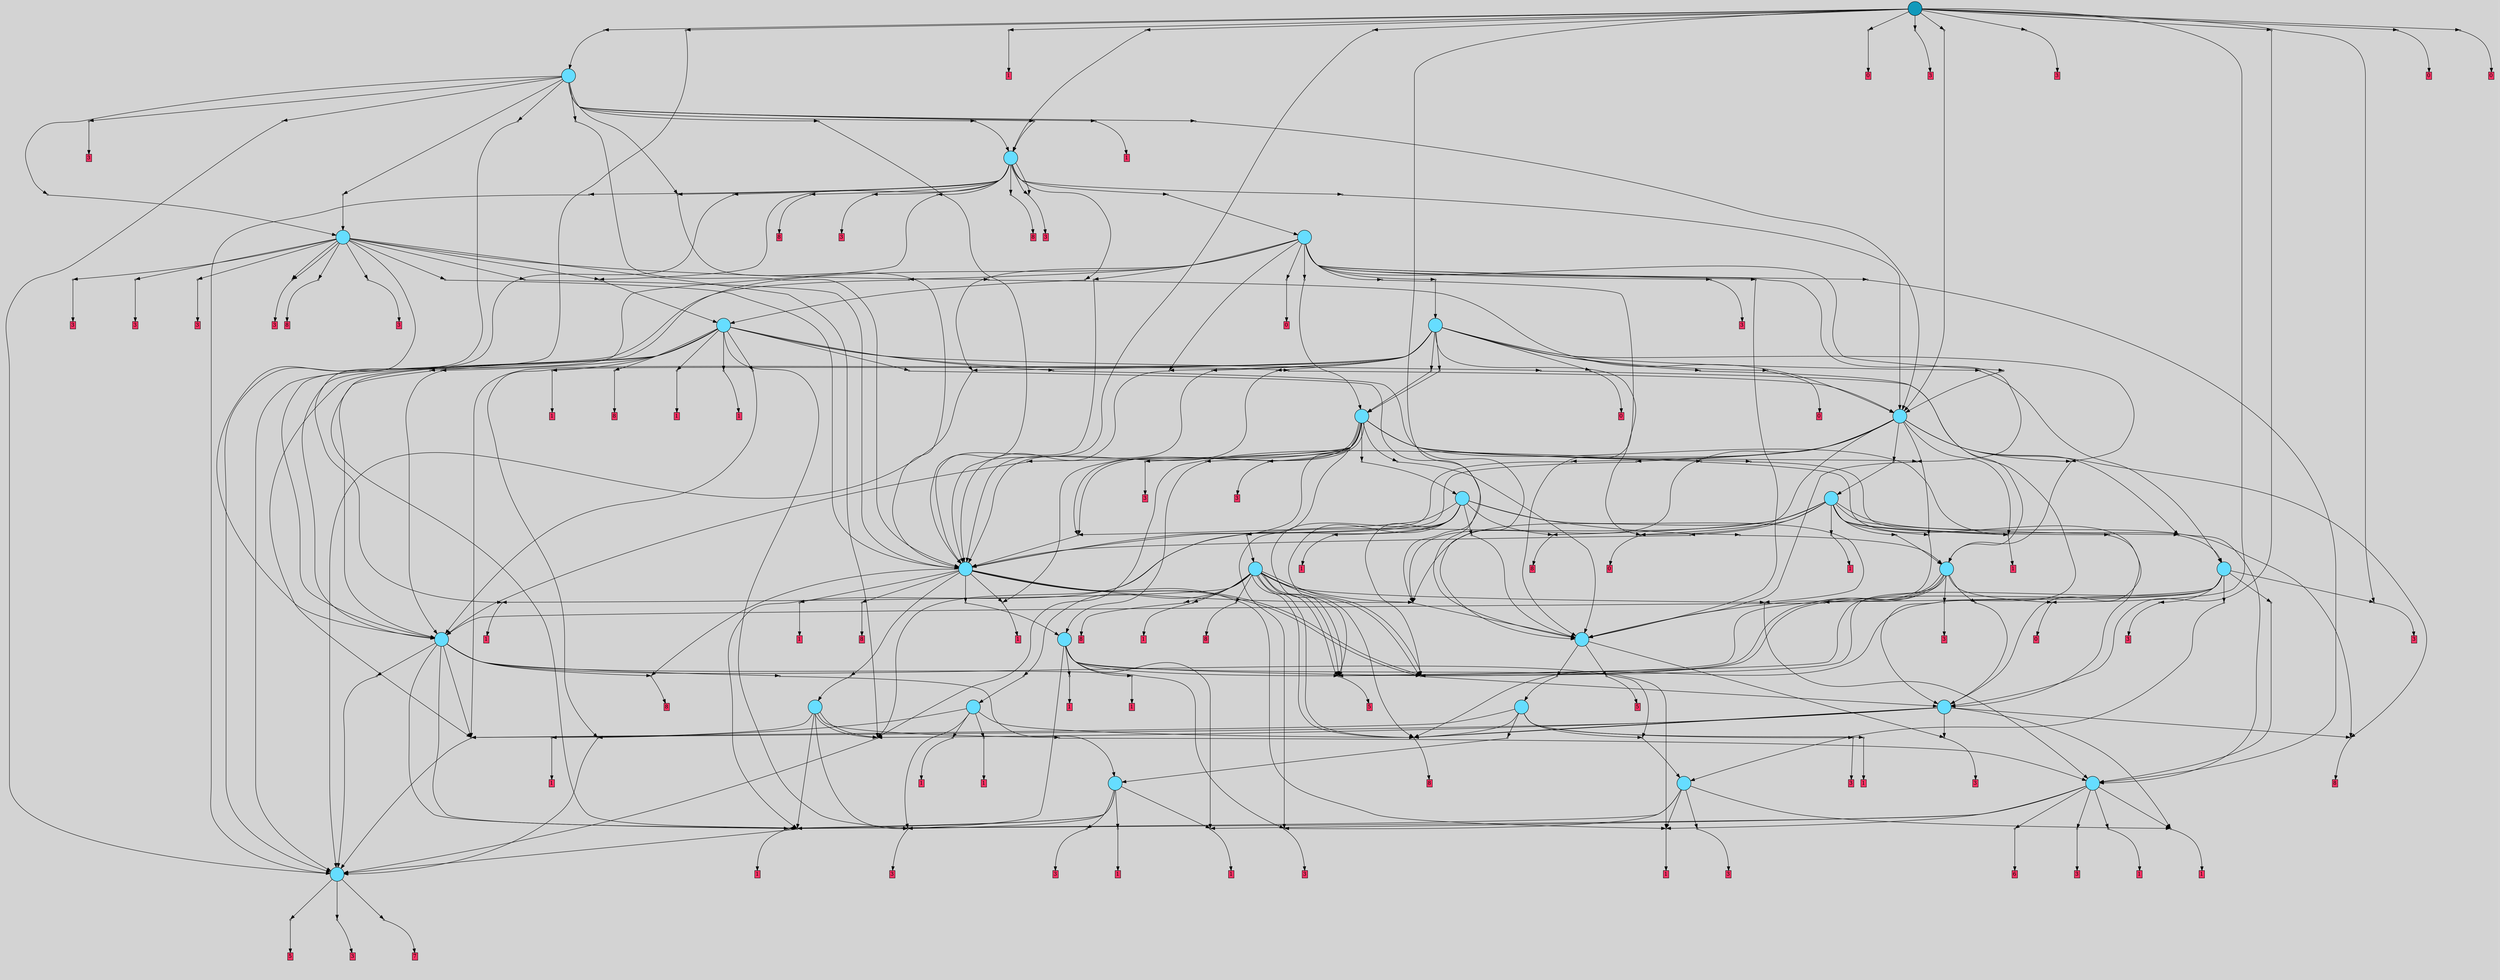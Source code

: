 // File exported with GEGELATI v1.3.1
// On the 2024-07-14 22:46:28
// With the MARL::MarlTPGGraphDotExporter
digraph{
	graph[pad = "0.212, 0.055" bgcolor = lightgray]
	node[shape=circle style = filled label = ""]
		T334 [fillcolor="#66ddff"]
		T739 [fillcolor="#66ddff"]
		T746 [fillcolor="#66ddff"]
		T754 [fillcolor="#66ddff"]
		T758 [fillcolor="#66ddff"]
		T236 [fillcolor="#66ddff"]
		T763 [fillcolor="#66ddff"]
		T779 [fillcolor="#66ddff"]
		T785 [fillcolor="#66ddff"]
		T812 [fillcolor="#66ddff"]
		T820 [fillcolor="#66ddff"]
		T824 [fillcolor="#66ddff"]
		T846 [fillcolor="#66ddff"]
		T853 [fillcolor="#66ddff"]
		T857 [fillcolor="#66ddff"]
		T899 [fillcolor="#66ddff"]
		T919 [fillcolor="#66ddff"]
		T954 [fillcolor="#66ddff"]
		T970 [fillcolor="#66ddff"]
		T1126 [fillcolor="#66ddff"]
		T1185 [fillcolor="#66ddff"]
		T1289 [fillcolor="#66ddff"]
		T1445 [fillcolor="#66ddff"]
		T1499 [fillcolor="#66ddff"]
		T1642 [fillcolor="#66ddff"]
		T1816 [fillcolor="#1199bb"]
		P30289 [fillcolor="#cccccc" shape=point] //
		I30289 [shape=box style=invis label="5|4&4|1#3|2&#92;n3|5&0|0#0|1&#92;n4|7&3|6#1|3&#92;n1|2&2|4#2|3&#92;n2|7&2|7#0|4&#92;n"]
		P30289 -> I30289[style=invis]
		A14126 [fillcolor="#ff3366" shape=box margin=0.03 width=0 height=0 label="5"]
		T334 -> P30289 -> A14126
		P30290 [fillcolor="#cccccc" shape=point] //
		I30290 [shape=box style=invis label="2|4&4|7#0|7&#92;n2|4&0|5#1|2&#92;n5|4&4|4#3|7&#92;n4|4&0|4#3|0&#92;n"]
		P30290 -> I30290[style=invis]
		A14127 [fillcolor="#ff3366" shape=box margin=0.03 width=0 height=0 label="3"]
		T334 -> P30290 -> A14127
		P30291 [fillcolor="#cccccc" shape=point] //
		I30291 [shape=box style=invis label="5|7&0|2#0|2&#92;n6|0&3|7#3|0&#92;n1|4&0|3#0|1&#92;n5|5&1|7#4|2&#92;n6|4&0|3#2|7&#92;n0|1&1|3#3|1&#92;n5|3&1|3#0|6&#92;n"]
		P30291 -> I30291[style=invis]
		A14128 [fillcolor="#ff3366" shape=box margin=0.03 width=0 height=0 label="7"]
		T334 -> P30291 -> A14128
		P30292 [fillcolor="#cccccc" shape=point] //
		I30292 [shape=box style=invis label="1|0&3|2#4|5&#92;n7|1&4|3#1|6&#92;n1|0&1|1#2|1&#92;n1|7&1|5#1|6&#92;n"]
		P30292 -> I30292[style=invis]
		T739 -> P30292 -> T334
		P30293 [fillcolor="#cccccc" shape=point] //
		I30293 [shape=box style=invis label="2|3&1|3#1|6&#92;n5|6&3|4#2|4&#92;n0|5&3|4#3|4&#92;n3|5&2|5#4|3&#92;n7|4&4|0#2|1&#92;n"]
		P30293 -> I30293[style=invis]
		A14129 [fillcolor="#ff3366" shape=box margin=0.03 width=0 height=0 label="3"]
		T739 -> P30293 -> A14129
		P30294 [fillcolor="#cccccc" shape=point] //
		I30294 [shape=box style=invis label="1|5&2|5#4|4&#92;n4|4&1|2#4|6&#92;n0|3&2|2#0|0&#92;n"]
		P30294 -> I30294[style=invis]
		A14130 [fillcolor="#ff3366" shape=box margin=0.03 width=0 height=0 label="1"]
		T739 -> P30294 -> A14130
		P30295 [fillcolor="#cccccc" shape=point] //
		I30295 [shape=box style=invis label="0|5&3|4#3|4&#92;n2|3&1|3#1|6&#92;n3|0&2|5#4|3&#92;n5|6&3|7#1|7&#92;n7|3&0|4#0|2&#92;n5|6&1|4#2|4&#92;n7|4&4|0#2|1&#92;n"]
		P30295 -> I30295[style=invis]
		A14131 [fillcolor="#ff3366" shape=box margin=0.03 width=0 height=0 label="3"]
		T739 -> P30295 -> A14131
		P30296 [fillcolor="#cccccc" shape=point] //
		I30296 [shape=box style=invis label="1|5&2|5#4|4&#92;n0|3&3|2#0|0&#92;n4|4&1|2#4|6&#92;n"]
		P30296 -> I30296[style=invis]
		A14132 [fillcolor="#ff3366" shape=box margin=0.03 width=0 height=0 label="1"]
		T739 -> P30296 -> A14132
		T746 -> P30292
		P30297 [fillcolor="#cccccc" shape=point] //
		I30297 [shape=box style=invis label="8|6&3|2#0|0&#92;n7|0&0|0#2|6&#92;n3|4&4|4#1|7&#92;n4|4&0|1#0|0&#92;n"]
		P30297 -> I30297[style=invis]
		A14133 [fillcolor="#ff3366" shape=box margin=0.03 width=0 height=0 label="1"]
		T746 -> P30297 -> A14133
		P30298 [fillcolor="#cccccc" shape=point] //
		I30298 [shape=box style=invis label="4|0&4|0#4|2&#92;n"]
		P30298 -> I30298[style=invis]
		A14134 [fillcolor="#ff3366" shape=box margin=0.03 width=0 height=0 label="1"]
		T746 -> P30298 -> A14134
		P30299 [fillcolor="#cccccc" shape=point] //
		I30299 [shape=box style=invis label="8|7&2|7#4|1&#92;n6|2&2|6#1|6&#92;n5|1&3|5#1|7&#92;n3|0&3|7#2|5&#92;n0|0&0|7#1|1&#92;n2|5&4|6#1|3&#92;n6|6&0|1#2|3&#92;n1|3&2|1#4|3&#92;n6|0&0|6#2|5&#92;n4|4&0|1#4|4&#92;n"]
		P30299 -> I30299[style=invis]
		A14135 [fillcolor="#ff3366" shape=box margin=0.03 width=0 height=0 label="3"]
		T746 -> P30299 -> A14135
		P30300 [fillcolor="#cccccc" shape=point] //
		I30300 [shape=box style=invis label="6|2&2|6#1|6&#92;n5|1&3|5#1|7&#92;n3|0&3|7#2|5&#92;n0|0&0|7#1|1&#92;n4|1&3|2#4|6&#92;n6|6&0|1#2|3&#92;n1|3&2|1#4|3&#92;n6|0&0|6#2|5&#92;n2|5&4|6#1|3&#92;n4|4&0|1#4|0&#92;n"]
		P30300 -> I30300[style=invis]
		A14136 [fillcolor="#ff3366" shape=box margin=0.03 width=0 height=0 label="3"]
		T746 -> P30300 -> A14136
		P30301 [fillcolor="#cccccc" shape=point] //
		I30301 [shape=box style=invis label="0|4&4|1#4|5&#92;n5|3&1|1#2|1&#92;n5|5&1|4#3|2&#92;n"]
		P30301 -> I30301[style=invis]
		A14137 [fillcolor="#ff3366" shape=box margin=0.03 width=0 height=0 label="1"]
		T746 -> P30301 -> A14137
		P30302 [fillcolor="#cccccc" shape=point] //
		I30302 [shape=box style=invis label="7|1&4|3#0|6&#92;n1|0&3|2#4|5&#92;n1|0&1|1#2|1&#92;n1|7&1|5#1|6&#92;n"]
		P30302 -> I30302[style=invis]
		A14138 [fillcolor="#ff3366" shape=box margin=0.03 width=0 height=0 label="8"]
		T754 -> P30302 -> A14138
		P30303 [fillcolor="#cccccc" shape=point] //
		I30303 [shape=box style=invis label="3|0&2|2#1|1&#92;n0|1&2|1#0|5&#92;n"]
		P30303 -> I30303[style=invis]
		A14139 [fillcolor="#ff3366" shape=box margin=0.03 width=0 height=0 label="1"]
		T754 -> P30303 -> A14139
		T754 -> P30299
		P30304 [fillcolor="#cccccc" shape=point] //
		I30304 [shape=box style=invis label="1|7&1|5#1|6&#92;n4|0&3|2#4|5&#92;n1|0&1|1#2|1&#92;n7|1&4|2#1|6&#92;n"]
		P30304 -> I30304[style=invis]
		T754 -> P30304 -> T334
		P30305 [fillcolor="#cccccc" shape=point] //
		I30305 [shape=box style=invis label="0|3&3|1#3|5&#92;n7|1&1|1#4|7&#92;n3|7&4|2#4|7&#92;n3|6&2|5#1|4&#92;n5|7&3|1#4|0&#92;n6|4&2|2#0|3&#92;n3|7&0|5#2|2&#92;n2|4&2|6#3|5&#92;n6|6&3|7#2|5&#92;n6|7&1|0#3|7&#92;n"]
		P30305 -> I30305[style=invis]
		A14140 [fillcolor="#ff3366" shape=box margin=0.03 width=0 height=0 label="1"]
		T754 -> P30305 -> A14140
		T758 -> P30294
		P30306 [fillcolor="#cccccc" shape=point] //
		I30306 [shape=box style=invis label="5|3&3|7#1|7&#92;n3|0&2|5#4|3&#92;n0|5&3|4#3|4&#92;n7|3&0|4#0|2&#92;n5|6&1|4#2|4&#92;n7|4&4|0#2|1&#92;n"]
		P30306 -> I30306[style=invis]
		A14141 [fillcolor="#ff3366" shape=box margin=0.03 width=0 height=0 label="3"]
		T758 -> P30306 -> A14141
		T758 -> P30296
		P30307 [fillcolor="#cccccc" shape=point] //
		I30307 [shape=box style=invis label="6|4&0|0#1|0&#92;n6|0&4|0#4|1&#92;n4|4&2|0#3|0&#92;n3|7&1|5#1|6&#92;n"]
		P30307 -> I30307[style=invis]
		A14142 [fillcolor="#ff3366" shape=box margin=0.03 width=0 height=0 label="1"]
		T758 -> P30307 -> A14142
		T758 -> P30301
		T758 -> P30292
		P30308 [fillcolor="#cccccc" shape=point] //
		I30308 [shape=box style=invis label="3|4&4|4#1|7&#92;n7|0&0|0#2|6&#92;n8|6&3|2#0|0&#92;n0|2&0|4#2|1&#92;n"]
		P30308 -> I30308[style=invis]
		A14143 [fillcolor="#ff3366" shape=box margin=0.03 width=0 height=0 label="6"]
		T758 -> P30308 -> A14143
		P30309 [fillcolor="#cccccc" shape=point] //
		I30309 [shape=box style=invis label="1|0&3|2#4|5&#92;n1|7&1|5#1|6&#92;n1|0&1|1#0|1&#92;n7|1&4|3#1|6&#92;n"]
		P30309 -> I30309[style=invis]
		T236 -> P30309 -> T334
		T236 -> P30294
		P30310 [fillcolor="#cccccc" shape=point] //
		I30310 [shape=box style=invis label="1|0&1|1#2|1&#92;n8|7&4|2#1|0&#92;n7|1&4|3#0|3&#92;n1|7&1|5#1|6&#92;n"]
		P30310 -> I30310[style=invis]
		A14144 [fillcolor="#ff3366" shape=box margin=0.03 width=0 height=0 label="8"]
		T236 -> P30310 -> A14144
		P30311 [fillcolor="#cccccc" shape=point] //
		I30311 [shape=box style=invis label="1|0&3|2#4|5&#92;n1|7&1|5#1|6&#92;n1|0&1|1#2|1&#92;n7|1&4|2#1|6&#92;n"]
		P30311 -> I30311[style=invis]
		T236 -> P30311 -> T334
		T236 -> P30302
		T236 -> P30302
		P30312 [fillcolor="#cccccc" shape=point] //
		I30312 [shape=box style=invis label="5|6&3|4#2|4&#92;n3|5&2|5#1|3&#92;n1|0&2|2#2|5&#92;n2|3&1|3#1|6&#92;n0|5&3|4#3|4&#92;n"]
		P30312 -> I30312[style=invis]
		A14145 [fillcolor="#ff3366" shape=box margin=0.03 width=0 height=0 label="3"]
		T236 -> P30312 -> A14145
		P30313 [fillcolor="#cccccc" shape=point] //
		I30313 [shape=box style=invis label="3|0&2|2#1|4&#92;n7|7&1|1#1|2&#92;n0|1&2|1#0|5&#92;n"]
		P30313 -> I30313[style=invis]
		A14146 [fillcolor="#ff3366" shape=box margin=0.03 width=0 height=0 label="1"]
		T763 -> P30313 -> A14146
		T763 -> P30299
		T763 -> P30311
		P30314 [fillcolor="#cccccc" shape=point] //
		I30314 [shape=box style=invis label="5|0&0|1#4|3&#92;n7|1&1|1#3|3&#92;n1|5&2|5#4|1&#92;n"]
		P30314 -> I30314[style=invis]
		T763 -> P30314 -> T758
		T763 -> P30292
		T763 -> P30311
		P30315 [fillcolor="#cccccc" shape=point] //
		I30315 [shape=box style=invis label="1|7&1|5#1|6&#92;n1|0&1|1#2|1&#92;n1|0&0|2#4|5&#92;n"]
		P30315 -> I30315[style=invis]
		T779 -> P30315 -> T739
		P30316 [fillcolor="#cccccc" shape=point] //
		I30316 [shape=box style=invis label="0|7&2|1#0|5&#92;n3|0&2|2#1|1&#92;n"]
		P30316 -> I30316[style=invis]
		A14147 [fillcolor="#ff3366" shape=box margin=0.03 width=0 height=0 label="1"]
		T779 -> P30316 -> A14147
		P30317 [fillcolor="#cccccc" shape=point] //
		I30317 [shape=box style=invis label="5|5&1|4#3|2&#92;n5|3&1|1#2|1&#92;n7|5&0|7#0|5&#92;n"]
		P30317 -> I30317[style=invis]
		T779 -> P30317 -> T746
		T779 -> P30309
		T779 -> P30302
		P30318 [fillcolor="#cccccc" shape=point] //
		I30318 [shape=box style=invis label="5|6&3|4#4|4&#92;n8|0&2|1#0|6&#92;n1|0&2|2#2|5&#92;n3|5&2|5#1|1&#92;n8|1&2|0#2|0&#92;n0|5&3|4#3|4&#92;n"]
		P30318 -> I30318[style=invis]
		A14148 [fillcolor="#ff3366" shape=box margin=0.03 width=0 height=0 label="3"]
		T779 -> P30318 -> A14148
		T785 -> P30315
		P30319 [fillcolor="#cccccc" shape=point] //
		I30319 [shape=box style=invis label="5|5&1|4#3|2&#92;n5|0&0|4#2|6&#92;n7|5&0|7#0|5&#92;n7|3&1|1#2|1&#92;n"]
		P30319 -> I30319[style=invis]
		T785 -> P30319 -> T746
		T785 -> P30293
		T785 -> P30309
		P30320 [fillcolor="#cccccc" shape=point] //
		I30320 [shape=box style=invis label="7|1&4|3#0|6&#92;n1|0&3|2#4|5&#92;n1|0&1|0#2|1&#92;n1|5&4|0#4|3&#92;n1|7&1|5#1|6&#92;n"]
		P30320 -> I30320[style=invis]
		A14149 [fillcolor="#ff3366" shape=box margin=0.03 width=0 height=0 label="8"]
		T785 -> P30320 -> A14149
		T785 -> P30298
		P30321 [fillcolor="#cccccc" shape=point] //
		I30321 [shape=box style=invis label="1|0&3|2#4|5&#92;n1|0&1|1#2|1&#92;n4|6&4|0#1|0&#92;n7|1&4|7#1|6&#92;n"]
		P30321 -> I30321[style=invis]
		T785 -> P30321 -> T334
		T785 -> P30292
		P30322 [fillcolor="#cccccc" shape=point] //
		I30322 [shape=box style=invis label="5|0&2|2#3|1&#92;n6|5&3|7#2|1&#92;n"]
		P30322 -> I30322[style=invis]
		T812 -> P30322 -> T779
		T812 -> P30312
		P30323 [fillcolor="#cccccc" shape=point] //
		I30323 [shape=box style=invis label="1|0&2|1#2|1&#92;n"]
		P30323 -> I30323[style=invis]
		A14150 [fillcolor="#ff3366" shape=box margin=0.03 width=0 height=0 label="5"]
		T812 -> P30323 -> A14150
		P30324 [fillcolor="#cccccc" shape=point] //
		I30324 [shape=box style=invis label="0|0&3|7#2|5&#92;n6|6&0|5#3|7&#92;n"]
		P30324 -> I30324[style=invis]
		A14151 [fillcolor="#ff3366" shape=box margin=0.03 width=0 height=0 label="5"]
		T820 -> P30324 -> A14151
		P30325 [fillcolor="#cccccc" shape=point] //
		I30325 [shape=box style=invis label="1|0&1|1#2|1&#92;n1|0&3|6#4|5&#92;n"]
		P30325 -> I30325[style=invis]
		T820 -> P30325 -> T236
		T820 -> P30302
		P30326 [fillcolor="#cccccc" shape=point] //
		I30326 [shape=box style=invis label="1|0&2|2#2|5&#92;n3|5&2|5#1|3&#92;n5|6&3|4#2|4&#92;n7|0&3|7#4|7&#92;n2|6&1|3#1|6&#92;n0|5&3|4#3|4&#92;n"]
		P30326 -> I30326[style=invis]
		A14152 [fillcolor="#ff3366" shape=box margin=0.03 width=0 height=0 label="3"]
		T820 -> P30326 -> A14152
		P30327 [fillcolor="#cccccc" shape=point] //
		I30327 [shape=box style=invis label="1|5&2|5#4|1&#92;n7|1&1|1#3|3&#92;n5|0&0|6#4|3&#92;n"]
		P30327 -> I30327[style=invis]
		T820 -> P30327 -> T758
		P30328 [fillcolor="#cccccc" shape=point] //
		I30328 [shape=box style=invis label="1|0&2|2#2|5&#92;n8|0&2|1#0|6&#92;n3|5&2|5#1|1&#92;n0|5&3|4#3|4&#92;n4|6&3|4#2|4&#92;n"]
		P30328 -> I30328[style=invis]
		T820 -> P30328 -> T785
		P30329 [fillcolor="#cccccc" shape=point] //
		I30329 [shape=box style=invis label="1|0&2|2#2|5&#92;n7|0&3|7#4|7&#92;n5|6&3|4#2|4&#92;n3|5&2|5#1|3&#92;n2|6&1|3#1|6&#92;n0|1&2|7#0|2&#92;n5|5&3|4#3|4&#92;n"]
		P30329 -> I30329[style=invis]
		A14153 [fillcolor="#ff3366" shape=box margin=0.03 width=0 height=0 label="3"]
		T820 -> P30329 -> A14153
		P30330 [fillcolor="#cccccc" shape=point] //
		I30330 [shape=box style=invis label="3|0&2|6#2|3&#92;n4|6&1|3#0|5&#92;n"]
		P30330 -> I30330[style=invis]
		T820 -> P30330 -> T739
		T824 -> P30325
		T824 -> P30324
		P30331 [fillcolor="#cccccc" shape=point] //
		I30331 [shape=box style=invis label="8|2&0|2#3|6&#92;n1|5&0|6#3|0&#92;n3|7&1|7#1|0&#92;n1|0&2|6#3|4&#92;n"]
		P30331 -> I30331[style=invis]
		A14154 [fillcolor="#ff3366" shape=box margin=0.03 width=0 height=0 label="1"]
		T824 -> P30331 -> A14154
		T824 -> P30299
		T824 -> P30301
		T824 -> P30296
		P30332 [fillcolor="#cccccc" shape=point] //
		I30332 [shape=box style=invis label="1|2&1|4#4|6&#92;n3|7&4|2#1|1&#92;n7|0&0|6#2|3&#92;n"]
		P30332 -> I30332[style=invis]
		A14155 [fillcolor="#ff3366" shape=box margin=0.03 width=0 height=0 label="1"]
		T824 -> P30332 -> A14155
		P30333 [fillcolor="#cccccc" shape=point] //
		I30333 [shape=box style=invis label="7|1&0|6#4|2&#92;n8|0&0|4#1|1&#92;n6|3&0|5#3|7&#92;n0|0&3|7#2|3&#92;n"]
		P30333 -> I30333[style=invis]
		A14156 [fillcolor="#ff3366" shape=box margin=0.03 width=0 height=0 label="0"]
		T846 -> P30333 -> A14156
		P30334 [fillcolor="#cccccc" shape=point] //
		I30334 [shape=box style=invis label="8|0&3|6#4|5&#92;n"]
		P30334 -> I30334[style=invis]
		T846 -> P30334 -> T236
		T846 -> P30324
		T846 -> P30325
		T846 -> P30328
		P30335 [fillcolor="#cccccc" shape=point] //
		I30335 [shape=box style=invis label="2|5&1|7#3|0&#92;n2|3&1|3#1|6&#92;n1|0&2|2#2|5&#92;n0|5&2|5#1|6&#92;n5|6&3|4#2|4&#92;n"]
		P30335 -> I30335[style=invis]
		A14157 [fillcolor="#ff3366" shape=box margin=0.03 width=0 height=0 label="3"]
		T846 -> P30335 -> A14157
		T846 -> P30325
		T853 -> P30324
		T853 -> P30302
		P30336 [fillcolor="#cccccc" shape=point] //
		I30336 [shape=box style=invis label="5|0&0|6#4|3&#92;n7|1&1|1#3|3&#92;n1|5&1|5#4|1&#92;n"]
		P30336 -> I30336[style=invis]
		T853 -> P30336 -> T758
		T853 -> P30324
		P30337 [fillcolor="#cccccc" shape=point] //
		I30337 [shape=box style=invis label="1|5&2|1#4|4&#92;n1|7&1|5#1|6&#92;n7|0&4|3#0|3&#92;n"]
		P30337 -> I30337[style=invis]
		T853 -> P30337 -> T754
		T853 -> P30324
		P30338 [fillcolor="#cccccc" shape=point] //
		I30338 [shape=box style=invis label="8|1&0|2#3|6&#92;n3|1&2|1#1|5&#92;n1|0&2|6#3|4&#92;n3|7&1|7#1|0&#92;n1|5&0|6#3|0&#92;n"]
		P30338 -> I30338[style=invis]
		A14158 [fillcolor="#ff3366" shape=box margin=0.03 width=0 height=0 label="1"]
		T853 -> P30338 -> A14158
		P30339 [fillcolor="#cccccc" shape=point] //
		I30339 [shape=box style=invis label="1|0&1|1#2|6&#92;n8|7&4|2#0|0&#92;n1|7&1|5#1|6&#92;n1|7&2|0#2|5&#92;n"]
		P30339 -> I30339[style=invis]
		A14159 [fillcolor="#ff3366" shape=box margin=0.03 width=0 height=0 label="8"]
		T853 -> P30339 -> A14159
		P30340 [fillcolor="#cccccc" shape=point] //
		I30340 [shape=box style=invis label="7|1&1|1#1|5&#92;n0|5&0|6#4|7&#92;n6|4&0|1#1|7&#92;n4|0&4|1#4|0&#92;n"]
		P30340 -> I30340[style=invis]
		T853 -> P30340 -> T812
		T853 -> P30325
		P30341 [fillcolor="#cccccc" shape=point] //
		I30341 [shape=box style=invis label="5|0&1|6#3|4&#92;n1|5&0|6#3|0&#92;n"]
		P30341 -> I30341[style=invis]
		A14160 [fillcolor="#ff3366" shape=box margin=0.03 width=0 height=0 label="1"]
		T853 -> P30341 -> A14160
		T853 -> P30302
		T853 -> P30325
		P30342 [fillcolor="#cccccc" shape=point] //
		I30342 [shape=box style=invis label="8|7&1|5#1|6&#92;n0|7&2|2#2|0&#92;n4|0&1|1#2|1&#92;n"]
		P30342 -> I30342[style=invis]
		A14161 [fillcolor="#ff3366" shape=box margin=0.03 width=0 height=0 label="8"]
		T853 -> P30342 -> A14161
		T857 -> P30296
		T857 -> P30340
		P30343 [fillcolor="#cccccc" shape=point] //
		I30343 [shape=box style=invis label="1|0&1|1#4|1&#92;n1|2&4|7#0|4&#92;n1|7&1|2#1|6&#92;n7|1&4|3#0|6&#92;n5|4&0|5#3|6&#92;n1|1&3|2#4|5&#92;n"]
		P30343 -> I30343[style=invis]
		T857 -> P30343 -> T824
		P30344 [fillcolor="#cccccc" shape=point] //
		I30344 [shape=box style=invis label="8|2&0|2#3|6&#92;n3|7&1|7#1|5&#92;n1|5&0|6#3|0&#92;n1|0&2|6#3|4&#92;n"]
		P30344 -> I30344[style=invis]
		A14162 [fillcolor="#ff3366" shape=box margin=0.03 width=0 height=0 label="1"]
		T857 -> P30344 -> A14162
		T857 -> P30320
		T857 -> P30325
		P30345 [fillcolor="#cccccc" shape=point] //
		I30345 [shape=box style=invis label="1|7&0|2#4|4&#92;n4|7&1|7#0|7&#92;n3|0&1|1#2|1&#92;n2|5&1|5#2|6&#92;n"]
		P30345 -> I30345[style=invis]
		T857 -> P30345 -> T763
		P30346 [fillcolor="#cccccc" shape=point] //
		I30346 [shape=box style=invis label="7|0&1|0#4|1&#92;n3|7&1|0#1|4&#92;n4|7&1|2#4|1&#92;n5|7&4|6#4|7&#92;n1|5&4|5#0|4&#92;n7|1&2|1#4|6&#92;n"]
		P30346 -> I30346[style=invis]
		A14163 [fillcolor="#ff3366" shape=box margin=0.03 width=0 height=0 label="1"]
		T857 -> P30346 -> A14163
		P30347 [fillcolor="#cccccc" shape=point] //
		I30347 [shape=box style=invis label="6|5&0|5#2|0&#92;n6|0&3|2#2|4&#92;n1|1&1|0#1|7&#92;n5|7&4|7#2|3&#92;n"]
		P30347 -> I30347[style=invis]
		A14164 [fillcolor="#ff3366" shape=box margin=0.03 width=0 height=0 label="8"]
		T857 -> P30347 -> A14164
		T857 -> P30325
		P30348 [fillcolor="#cccccc" shape=point] //
		I30348 [shape=box style=invis label="8|0&3|5#2|4&#92;n6|6&2|3#1|6&#92;n1|7&4|6#1|3&#92;n"]
		P30348 -> I30348[style=invis]
		T899 -> P30348 -> T846
		P30349 [fillcolor="#cccccc" shape=point] //
		I30349 [shape=box style=invis label="0|5&2|7#2|0&#92;n4|0&2|0#0|1&#92;n"]
		P30349 -> I30349[style=invis]
		T899 -> P30349 -> T812
		T899 -> P30325
		T899 -> P30324
		P30350 [fillcolor="#cccccc" shape=point] //
		I30350 [shape=box style=invis label="1|7&4|5#1|6&#92;n1|5&4|0#4|3&#92;n1|0&1|0#2|1&#92;n1|7&3|2#4|5&#92;n7|1&4|3#0|6&#92;n"]
		P30350 -> I30350[style=invis]
		A14165 [fillcolor="#ff3366" shape=box margin=0.03 width=0 height=0 label="8"]
		T899 -> P30350 -> A14165
		T899 -> P30302
		P30351 [fillcolor="#cccccc" shape=point] //
		I30351 [shape=box style=invis label="7|2&4|3#0|3&#92;n8|7&4|3#2|0&#92;n8|5&3|6#3|5&#92;n8|0&1|6#0|2&#92;n6|7&1|4#2|0&#92;n"]
		P30351 -> I30351[style=invis]
		T899 -> P30351 -> T857
		T899 -> P30336
		P30352 [fillcolor="#cccccc" shape=point] //
		I30352 [shape=box style=invis label="1|5&2|7#2|5&#92;n3|0&2|0#3|1&#92;n"]
		P30352 -> I30352[style=invis]
		A14166 [fillcolor="#ff3366" shape=box margin=0.03 width=0 height=0 label="1"]
		T899 -> P30352 -> A14166
		T899 -> P30311
		P30353 [fillcolor="#cccccc" shape=point] //
		I30353 [shape=box style=invis label="0|5&3|4#3|4&#92;n5|6&3|4#2|4&#92;n3|0&2|7#2|5&#92;n2|3&1|3#1|6&#92;n4|1&4|2#2|4&#92;n"]
		P30353 -> I30353[style=invis]
		A14167 [fillcolor="#ff3366" shape=box margin=0.03 width=0 height=0 label="3"]
		T919 -> P30353 -> A14167
		P30354 [fillcolor="#cccccc" shape=point] //
		I30354 [shape=box style=invis label="4|0&4|1#4|0&#92;n0|5&0|6#4|7&#92;n7|1&3|1#1|5&#92;n"]
		P30354 -> I30354[style=invis]
		T919 -> P30354 -> T812
		P30355 [fillcolor="#cccccc" shape=point] //
		I30355 [shape=box style=invis label="0|4&0|3#3|3&#92;n6|0&2|1#0|6&#92;n0|7&4|4#1|5&#92;n"]
		P30355 -> I30355[style=invis]
		T919 -> P30355 -> T785
		P30356 [fillcolor="#cccccc" shape=point] //
		I30356 [shape=box style=invis label="1|0&1|1#2|1&#92;n1|0&3|2#4|5&#92;n1|2&4|7#0|4&#92;n7|1&4|3#0|6&#92;n1|7&1|2#1|6&#92;n"]
		P30356 -> I30356[style=invis]
		T919 -> P30356 -> T824
		T919 -> P30344
		P30357 [fillcolor="#cccccc" shape=point] //
		I30357 [shape=box style=invis label="4|0&4|6#1|1&#92;n"]
		P30357 -> I30357[style=invis]
		T919 -> P30357 -> T899
		P30358 [fillcolor="#cccccc" shape=point] //
		I30358 [shape=box style=invis label="7|7&0|3#4|0&#92;n2|5&2|3#1|5&#92;n0|3&2|0#1|7&#92;n6|0&1|2#2|0&#92;n"]
		P30358 -> I30358[style=invis]
		A14168 [fillcolor="#ff3366" shape=box margin=0.03 width=0 height=0 label="1"]
		T919 -> P30358 -> A14168
		P30359 [fillcolor="#cccccc" shape=point] //
		I30359 [shape=box style=invis label="3|5&2|5#1|3&#92;n5|6&3|4#2|4&#92;n2|3&1|3#1|0&#92;n1|0&2|4#4|5&#92;n4|1&1|1#0|7&#92;n"]
		P30359 -> I30359[style=invis]
		A14169 [fillcolor="#ff3366" shape=box margin=0.03 width=0 height=0 label="3"]
		T919 -> P30359 -> A14169
		P30360 [fillcolor="#cccccc" shape=point] //
		I30360 [shape=box style=invis label="7|2&3|0#1|4&#92;n8|0&3|6#2|5&#92;n"]
		P30360 -> I30360[style=invis]
		T919 -> P30360 -> T853
		P30361 [fillcolor="#cccccc" shape=point] //
		I30361 [shape=box style=invis label="1|0&3|6#4|5&#92;n7|0&1|1#2|1&#92;n"]
		P30361 -> I30361[style=invis]
		T919 -> P30361 -> T236
		P30362 [fillcolor="#cccccc" shape=point] //
		I30362 [shape=box style=invis label="1|0&3|1#2|5&#92;n6|4&4|2#0|4&#92;n8|0&1|0#0|7&#92;n"]
		P30362 -> I30362[style=invis]
		T919 -> P30362 -> T812
		P30363 [fillcolor="#cccccc" shape=point] //
		I30363 [shape=box style=invis label="1|5&1|5#4|1&#92;n5|0&1|6#4|3&#92;n"]
		P30363 -> I30363[style=invis]
		T919 -> P30363 -> T758
		T919 -> P30351
		T919 -> P30293
		T919 -> P30351
		P30364 [fillcolor="#cccccc" shape=point] //
		I30364 [shape=box style=invis label="6|6&2|2#1|6&#92;n2|0&3|1#3|5&#92;n"]
		P30364 -> I30364[style=invis]
		T954 -> P30364 -> T846
		P30365 [fillcolor="#cccccc" shape=point] //
		I30365 [shape=box style=invis label="2|4&3|3#2|7&#92;n6|0&2|3#2|7&#92;n3|5&1|4#3|2&#92;n1|0&0|4#2|6&#92;n7|3&1|1#2|1&#92;n"]
		P30365 -> I30365[style=invis]
		A14170 [fillcolor="#ff3366" shape=box margin=0.03 width=0 height=0 label="0"]
		T954 -> P30365 -> A14170
		P30366 [fillcolor="#cccccc" shape=point] //
		I30366 [shape=box style=invis label="1|0&1|5#2|1&#92;n"]
		P30366 -> I30366[style=invis]
		T954 -> P30366 -> T236
		P30367 [fillcolor="#cccccc" shape=point] //
		I30367 [shape=box style=invis label="7|4&1|4#4|7&#92;n8|7&4|3#2|0&#92;n8|5&3|6#3|5&#92;n8|0&1|6#0|2&#92;n6|7&1|4#2|0&#92;n7|3&4|3#0|3&#92;n"]
		P30367 -> I30367[style=invis]
		T954 -> P30367 -> T857
		P30368 [fillcolor="#cccccc" shape=point] //
		I30368 [shape=box style=invis label="4|1&1|1#1|5&#92;n4|6&0|2#0|1&#92;n6|4&0|1#1|7&#92;n4|0&4|1#4|0&#92;n"]
		P30368 -> I30368[style=invis]
		T954 -> P30368 -> T812
		P30369 [fillcolor="#cccccc" shape=point] //
		I30369 [shape=box style=invis label="5|1&4|3#0|3&#92;n1|0&1|1#2|1&#92;n0|0&1|2#3|7&#92;n"]
		P30369 -> I30369[style=invis]
		T954 -> P30369 -> T820
		P30370 [fillcolor="#cccccc" shape=point] //
		I30370 [shape=box style=invis label="3|7&1|7#1|5&#92;n1|0&2|6#3|4&#92;n1|5&0|6#3|0&#92;n6|1&0|0#4|7&#92;n"]
		P30370 -> I30370[style=invis]
		A14171 [fillcolor="#ff3366" shape=box margin=0.03 width=0 height=0 label="1"]
		T954 -> P30370 -> A14171
		T954 -> P30310
		T954 -> P30340
		T954 -> P30292
		T954 -> P30358
		T954 -> P30350
		P30371 [fillcolor="#cccccc" shape=point] //
		I30371 [shape=box style=invis label="6|6&2|2#1|6&#92;n6|7&1|4#3|1&#92;n2|0&3|1#4|5&#92;n"]
		P30371 -> I30371[style=invis]
		T970 -> P30371 -> T846
		T970 -> P30365
		P30372 [fillcolor="#cccccc" shape=point] //
		I30372 [shape=box style=invis label="7|4&1|4#4|7&#92;n8|7&4|3#2|0&#92;n8|5&3|6#3|5&#92;n7|0&3|5#3|5&#92;n8|2&1|6#0|2&#92;n6|7&1|4#2|0&#92;n7|3&4|3#0|3&#92;n"]
		P30372 -> I30372[style=invis]
		T970 -> P30372 -> T857
		T970 -> P30368
		T970 -> P30369
		T970 -> P30310
		T970 -> P30340
		T970 -> P30358
		P30373 [fillcolor="#cccccc" shape=point] //
		I30373 [shape=box style=invis label="5|7&0|2#0|2&#92;n6|0&3|7#3|0&#92;n1|4&0|3#0|1&#92;n6|4&0|3#2|7&#92;n0|7&1|3#3|1&#92;n5|3&1|3#0|6&#92;n2|4&2|7#3|6&#92;n"]
		P30373 -> I30373[style=invis]
		T970 -> P30373 -> T954
		T970 -> P30311
		P30374 [fillcolor="#cccccc" shape=point] //
		I30374 [shape=box style=invis label="7|2&4|3#0|3&#92;n8|0&1|6#0|2&#92;n8|5&3|6#3|5&#92;n8|7&4|3#2|0&#92;n6|7&4|4#2|0&#92;n"]
		P30374 -> I30374[style=invis]
		T970 -> P30374 -> T857
		P30375 [fillcolor="#cccccc" shape=point] //
		I30375 [shape=box style=invis label="7|4&1|4#4|7&#92;n8|0&1|6#0|2&#92;n6|1&1|4#2|0&#92;n7|3&4|3#0|3&#92;n3|4&4|4#3|1&#92;n8|5&3|6#3|5&#92;n"]
		P30375 -> I30375[style=invis]
		T1126 -> P30375 -> T857
		P30376 [fillcolor="#cccccc" shape=point] //
		I30376 [shape=box style=invis label="8|5&4|1#2|5&#92;n2|0&2|7#4|3&#92;n"]
		P30376 -> I30376[style=invis]
		T1126 -> P30376 -> T857
		P30377 [fillcolor="#cccccc" shape=point] //
		I30377 [shape=box style=invis label="6|2&1|7#0|7&#92;n5|4&1|3#0|6&#92;n2|0&3|3#2|6&#92;n1|5&4|7#0|3&#92;n2|2&3|1#2|0&#92;n4|4&2|0#1|6&#92;n2|2&2|3#0|5&#92;n"]
		P30377 -> I30377[style=invis]
		T1126 -> P30377 -> T919
		P30378 [fillcolor="#cccccc" shape=point] //
		I30378 [shape=box style=invis label="1|7&0|5#1|6&#92;n1|0&1|1#2|1&#92;n1|0&3|2#4|5&#92;n"]
		P30378 -> I30378[style=invis]
		T1126 -> P30378 -> T334
		P30379 [fillcolor="#cccccc" shape=point] //
		I30379 [shape=box style=invis label="4|0&3|0#4|2&#92;n5|6&4|6#3|4&#92;n"]
		P30379 -> I30379[style=invis]
		T1126 -> P30379 -> T820
		P30380 [fillcolor="#cccccc" shape=point] //
		I30380 [shape=box style=invis label="2|4&3|3#2|7&#92;n7|5&1|1#2|1&#92;n1|0&0|4#2|6&#92;n6|0&2|3#2|7&#92;n"]
		P30380 -> I30380[style=invis]
		A14172 [fillcolor="#ff3366" shape=box margin=0.03 width=0 height=0 label="0"]
		T1126 -> P30380 -> A14172
		T1126 -> P30365
		P30381 [fillcolor="#cccccc" shape=point] //
		I30381 [shape=box style=invis label="7|1&1|1#1|6&#92;n4|4&4|2#3|3&#92;n4|4&4|0#1|6&#92;n1|3&1|4#4|5&#92;n0|2&0|5#0|4&#92;n1|0&4|7#2|3&#92;n8|5&3|5#3|6&#92;n5|5&0|2#1|1&#92;n6|7&1|2#4|0&#92;n2|7&2|2#0|5&#92;n"]
		P30381 -> I30381[style=invis]
		T1126 -> P30381 -> T919
		T1126 -> P30371
		P30382 [fillcolor="#cccccc" shape=point] //
		I30382 [shape=box style=invis label="6|2&3|2#0|2&#92;n4|0&2|0#2|1&#92;n2|3&4|3#4|0&#92;n0|1&4|5#1|2&#92;n"]
		P30382 -> I30382[style=invis]
		T1126 -> P30382 -> T846
		P30383 [fillcolor="#cccccc" shape=point] //
		I30383 [shape=box style=invis label="7|4&1|4#4|7&#92;n8|0&1|6#0|2&#92;n8|5&3|6#3|5&#92;n2|3&0|1#4|7&#92;n8|7&4|3#2|0&#92;n6|1&1|4#2|0&#92;n7|3&4|3#0|3&#92;n"]
		P30383 -> I30383[style=invis]
		T1126 -> P30383 -> T857
		T1126 -> P30304
		P30384 [fillcolor="#cccccc" shape=point] //
		I30384 [shape=box style=invis label="1|0&0|4#1|6&#92;n2|4&3|3#2|7&#92;n7|5&1|1#2|1&#92;n"]
		P30384 -> I30384[style=invis]
		A14173 [fillcolor="#ff3366" shape=box margin=0.03 width=0 height=0 label="0"]
		T1126 -> P30384 -> A14173
		T1126 -> P30309
		P30385 [fillcolor="#cccccc" shape=point] //
		I30385 [shape=box style=invis label="6|0&2|3#2|7&#92;n7|5&1|1#2|1&#92;n1|0&2|4#2|6&#92;n2|4&3|3#2|7&#92;n"]
		P30385 -> I30385[style=invis]
		A14174 [fillcolor="#ff3366" shape=box margin=0.03 width=0 height=0 label="0"]
		T1185 -> P30385 -> A14174
		P30386 [fillcolor="#cccccc" shape=point] //
		I30386 [shape=box style=invis label="8|4&3|4#4|7&#92;n8|5&3|2#3|5&#92;n2|3&0|1#4|7&#92;n1|0&2|2#4|1&#92;n0|1&0|0#1|2&#92;n1|4&0|6#3|0&#92;n8|7&4|3#2|0&#92;n"]
		P30386 -> I30386[style=invis]
		T1185 -> P30386 -> T857
		P30387 [fillcolor="#cccccc" shape=point] //
		I30387 [shape=box style=invis label="7|1&1|3#1|5&#92;n0|5&0|6#4|7&#92;n4|0&4|1#4|0&#92;n6|4&0|1#1|7&#92;n"]
		P30387 -> I30387[style=invis]
		T1185 -> P30387 -> T812
		T1185 -> P30292
		P30388 [fillcolor="#cccccc" shape=point] //
		I30388 [shape=box style=invis label="7|3&1|1#2|3&#92;n1|0&4|3#4|5&#92;n1|3&1|5#3|5&#92;n0|4&2|7#3|5&#92;n"]
		P30388 -> I30388[style=invis]
		T1185 -> P30388 -> T970
		P30389 [fillcolor="#cccccc" shape=point] //
		I30389 [shape=box style=invis label="7|7&0|3#4|2&#92;n5|1&0|7#0|1&#92;n2|5&2|3#1|4&#92;n6|0&1|2#2|0&#92;n"]
		P30389 -> I30389[style=invis]
		T1185 -> P30389 -> T1126
		P30390 [fillcolor="#cccccc" shape=point] //
		I30390 [shape=box style=invis label="6|4&0|2#3|7&#92;n8|2&0|5#4|5&#92;n4|0&4|1#0|4&#92;n3|1&1|1#1|1&#92;n7|0&4|1#4|1&#92;n7|0&4|6#0|5&#92;n"]
		P30390 -> I30390[style=invis]
		T1185 -> P30390 -> T812
		P30391 [fillcolor="#cccccc" shape=point] //
		I30391 [shape=box style=invis label="2|0&2|2#1|5&#92;n8|6&2|3#4|4&#92;n"]
		P30391 -> I30391[style=invis]
		A14175 [fillcolor="#ff3366" shape=box margin=0.03 width=0 height=0 label="3"]
		T1185 -> P30391 -> A14175
		T1185 -> P30376
		T1185 -> P30378
		P30392 [fillcolor="#cccccc" shape=point] //
		I30392 [shape=box style=invis label="1|0&1|1#2|1&#92;n1|7&0|5#1|0&#92;n1|0&3|2#4|5&#92;n"]
		P30392 -> I30392[style=invis]
		T1185 -> P30392 -> T334
		T1185 -> P30354
		P30393 [fillcolor="#cccccc" shape=point] //
		I30393 [shape=box style=invis label="7|1&1|1#3|3&#92;n5|0&2|1#4|3&#92;n1|0&2|5#4|1&#92;n"]
		P30393 -> I30393[style=invis]
		T1185 -> P30393 -> T758
		P30394 [fillcolor="#cccccc" shape=point] //
		I30394 [shape=box style=invis label="4|1&2|0#1|6&#92;n1|1&3|1#4|5&#92;n2|5&3|7#3|6&#92;n5|4&1|3#0|6&#92;n2|0&3|3#2|6&#92;n4|5&4|7#0|3&#92;n0|3&3|2#3|7&#92;n2|2&2|3#0|5&#92;n"]
		P30394 -> I30394[style=invis]
		T1185 -> P30394 -> T919
		P30395 [fillcolor="#cccccc" shape=point] //
		I30395 [shape=box style=invis label="1|0&4|3#4|5&#92;n6|3&3|5#0|6&#92;n1|4&3|2#0|4&#92;n1|3&3|5#3|7&#92;n1|3&1|5#3|5&#92;n0|0&2|0#4|2&#92;n"]
		P30395 -> I30395[style=invis]
		T1289 -> P30395 -> T785
		P30396 [fillcolor="#cccccc" shape=point] //
		I30396 [shape=box style=invis label="2|7&0|0#1|5&#92;n7|0&4|1#4|0&#92;n1|2&0|7#3|2&#92;n4|0&4|2#0|4&#92;n"]
		P30396 -> I30396[style=invis]
		T1289 -> P30396 -> T812
		P30397 [fillcolor="#cccccc" shape=point] //
		I30397 [shape=box style=invis label="1|0&4|3#4|5&#92;n7|3&1|1#2|3&#92;n4|2&4|3#2|0&#92;n0|4&3|5#2|7&#92;n8|4&2|7#3|5&#92;n1|3&1|5#3|5&#92;n"]
		P30397 -> I30397[style=invis]
		T1289 -> P30397 -> T970
		P30398 [fillcolor="#cccccc" shape=point] //
		I30398 [shape=box style=invis label="2|2&2|6#1|5&#92;n1|1&2|7#0|7&#92;n6|0&4|0#4|1&#92;n1|0&4|2#2|6&#92;n"]
		P30398 -> I30398[style=invis]
		A14176 [fillcolor="#ff3366" shape=box margin=0.03 width=0 height=0 label="1"]
		T1289 -> P30398 -> A14176
		P30399 [fillcolor="#cccccc" shape=point] //
		I30399 [shape=box style=invis label="3|0&4|5#2|5&#92;n8|2&0|3#0|5&#92;n1|4&2|6#0|6&#92;n"]
		P30399 -> I30399[style=invis]
		T1289 -> P30399 -> T785
		P30400 [fillcolor="#cccccc" shape=point] //
		I30400 [shape=box style=invis label="6|0&4|1#0|4&#92;n3|1&1|1#1|5&#92;n6|4&0|2#3|7&#92;n8|2&0|0#0|5&#92;n"]
		P30400 -> I30400[style=invis]
		T1289 -> P30400 -> T812
		T1289 -> P30299
		P30401 [fillcolor="#cccccc" shape=point] //
		I30401 [shape=box style=invis label="0|4&2|2#4|6&#92;n5|3&3|6#0|7&#92;n4|5&1|5#1|2&#92;n4|0&3|2#0|1&#92;n2|4&4|7#1|3&#92;n"]
		P30401 -> I30401[style=invis]
		A14177 [fillcolor="#ff3366" shape=box margin=0.03 width=0 height=0 label="1"]
		T1289 -> P30401 -> A14177
		P30402 [fillcolor="#cccccc" shape=point] //
		I30402 [shape=box style=invis label="1|0&3|6#4|5&#92;n1|4&1|7#4|4&#92;n7|0&1|1#2|1&#92;n"]
		P30402 -> I30402[style=invis]
		T1289 -> P30402 -> T236
		P30403 [fillcolor="#cccccc" shape=point] //
		I30403 [shape=box style=invis label="5|0&3|0#3|0&#92;n6|0&1|1#0|2&#92;n4|5&0|7#0|4&#92;n6|0&1|4#4|6&#92;n4|0&1|3#1|5&#92;n4|3&0|6#0|2&#92;n"]
		P30403 -> I30403[style=invis]
		A14178 [fillcolor="#ff3366" shape=box margin=0.03 width=0 height=0 label="8"]
		T1289 -> P30403 -> A14178
		P30404 [fillcolor="#cccccc" shape=point] //
		I30404 [shape=box style=invis label="6|0&1|7#2|7&#92;n6|1&1|0#2|3&#92;n5|2&1|3#4|6&#92;n6|4&4|0#0|2&#92;n"]
		P30404 -> I30404[style=invis]
		T1289 -> P30404 -> T785
		P30405 [fillcolor="#cccccc" shape=point] //
		I30405 [shape=box style=invis label="5|4&1|4#1|7&#92;n2|7&3|3#3|2&#92;n7|7&0|2#2|6&#92;n8|1&2|5#1|1&#92;n6|1&0|5#3|0&#92;n4|0&2|5#1|4&#92;n3|3&1|3#4|3&#92;n"]
		P30405 -> I30405[style=invis]
		A14179 [fillcolor="#ff3366" shape=box margin=0.03 width=0 height=0 label="1"]
		T1289 -> P30405 -> A14179
		T1289 -> P30309
		P30406 [fillcolor="#cccccc" shape=point] //
		I30406 [shape=box style=invis label="7|7&1|0#4|0&#92;n1|0&4|2#4|3&#92;n"]
		P30406 -> I30406[style=invis]
		T1445 -> P30406 -> T1289
		P30407 [fillcolor="#cccccc" shape=point] //
		I30407 [shape=box style=invis label="1|0&4|3#4|5&#92;n1|3&4|5#3|5&#92;n4|2&4|3#2|0&#92;n"]
		P30407 -> I30407[style=invis]
		T1445 -> P30407 -> T970
		P30408 [fillcolor="#cccccc" shape=point] //
		I30408 [shape=box style=invis label="5|3&3|3#1|7&#92;n5|3&0|4#1|0&#92;n8|7&0|5#2|6&#92;n6|0&2|6#1|6&#92;n8|4&2|5#4|3&#92;n5|7&4|2#3|5&#92;n4|3&0|4#0|2&#92;n7|3&4|0#2|1&#92;n"]
		P30408 -> I30408[style=invis]
		A14180 [fillcolor="#ff3366" shape=box margin=0.03 width=0 height=0 label="3"]
		T1445 -> P30408 -> A14180
		P30409 [fillcolor="#cccccc" shape=point] //
		I30409 [shape=box style=invis label="4|0&3|6#1|4&#92;n7|4&2|4#2|0&#92;n4|1&0|5#3|2&#92;n"]
		P30409 -> I30409[style=invis]
		A14181 [fillcolor="#ff3366" shape=box margin=0.03 width=0 height=0 label="3"]
		T1445 -> P30409 -> A14181
		P30410 [fillcolor="#cccccc" shape=point] //
		I30410 [shape=box style=invis label="8|7&3|7#4|1&#92;n2|2&2|6#1|6&#92;n2|5&4|6#1|3&#92;n5|1&3|5#1|7&#92;n0|0&0|7#1|1&#92;n6|0&0|6#2|5&#92;n6|6&0|1#2|3&#92;n1|3&2|1#3|3&#92;n3|0&3|7#2|5&#92;n4|4&0|1#4|4&#92;n"]
		P30410 -> I30410[style=invis]
		A14182 [fillcolor="#ff3366" shape=box margin=0.03 width=0 height=0 label="3"]
		T1445 -> P30410 -> A14182
		P30411 [fillcolor="#cccccc" shape=point] //
		I30411 [shape=box style=invis label="5|0&3|0#2|6&#92;n0|1&2|6#2|3&#92;n0|0&1|0#0|5&#92;n2|2&4|5#4|3&#92;n4|7&3|0#0|7&#92;n8|0&2|7#1|4&#92;n4|5&0|7#0|4&#92;n"]
		P30411 -> I30411[style=invis]
		T1445 -> P30411 -> T857
		P30412 [fillcolor="#cccccc" shape=point] //
		I30412 [shape=box style=invis label="4|1&3|0#0|7&#92;n8|0&2|7#1|4&#92;n0|1&2|6#2|3&#92;n5|0&3|0#2|6&#92;n2|2&3|5#4|3&#92;n"]
		P30412 -> I30412[style=invis]
		T1445 -> P30412 -> T857
		P30413 [fillcolor="#cccccc" shape=point] //
		I30413 [shape=box style=invis label="2|0&2|0#1|7&#92;n1|7&0|5#1|6&#92;n1|5&1|1#2|1&#92;n1|0&3|2#4|4&#92;n"]
		P30413 -> I30413[style=invis]
		A14183 [fillcolor="#ff3366" shape=box margin=0.03 width=0 height=0 label="8"]
		T1445 -> P30413 -> A14183
		T1445 -> P30311
		P30414 [fillcolor="#cccccc" shape=point] //
		I30414 [shape=box style=invis label="4|3&0|4#0|2&#92;n8|3&0|7#0|2&#92;n5|3&0|4#1|0&#92;n5|3&3|7#1|7&#92;n5|7&4|2#3|5&#92;n8|0&2|5#4|3&#92;n8|7&0|5#2|6&#92;n7|4&4|0#2|1&#92;n"]
		P30414 -> I30414[style=invis]
		A14184 [fillcolor="#ff3366" shape=box margin=0.03 width=0 height=0 label="3"]
		T1445 -> P30414 -> A14184
		T1445 -> P30341
		P30415 [fillcolor="#cccccc" shape=point] //
		I30415 [shape=box style=invis label="8|7&3|7#4|1&#92;n2|5&4|6#1|3&#92;n2|6&2|6#1|6&#92;n5|1&3|5#1|7&#92;n0|0&0|7#1|1&#92;n6|0&0|6#2|5&#92;n6|6&0|1#2|3&#92;n1|3&2|1#3|3&#92;n3|0&3|7#2|5&#92;n4|4&0|1#4|4&#92;n"]
		P30415 -> I30415[style=invis]
		A14185 [fillcolor="#ff3366" shape=box margin=0.03 width=0 height=0 label="3"]
		T1445 -> P30415 -> A14185
		T1445 -> P30414
		T1499 -> P30406
		P30416 [fillcolor="#cccccc" shape=point] //
		I30416 [shape=box style=invis label="5|3&3|7#1|7&#92;n5|6&0|4#1|0&#92;n8|7&0|5#2|6&#92;n4|3&0|4#0|2&#92;n5|4&3|3#3|1&#92;n8|0&2|5#4|3&#92;n5|1&0|5#4|3&#92;n8|3&0|7#0|2&#92;n"]
		P30416 -> I30416[style=invis]
		A14186 [fillcolor="#ff3366" shape=box margin=0.03 width=0 height=0 label="3"]
		T1499 -> P30416 -> A14186
		P30417 [fillcolor="#cccccc" shape=point] //
		I30417 [shape=box style=invis label="3|4&2|7#3|5&#92;n3|1&4|1#1|6&#92;n2|6&1|0#0|2&#92;n8|3&1|1#2|3&#92;n1|0&4|3#4|0&#92;n"]
		P30417 -> I30417[style=invis]
		T1499 -> P30417 -> T970
		P30418 [fillcolor="#cccccc" shape=point] //
		I30418 [shape=box style=invis label="1|3&1|0#2|6&#92;n4|5&1|3#4|4&#92;n7|0&2|6#4|4&#92;n6|4&1|3#3|6&#92;n8|6&2|4#2|2&#92;n8|5&4|4#4|2&#92;n8|7&2|1#4|3&#92;n7|7&3|3#4|2&#92;n"]
		P30418 -> I30418[style=invis]
		T1499 -> P30418 -> T785
		P30419 [fillcolor="#cccccc" shape=point] //
		I30419 [shape=box style=invis label="1|0&1|5#1|6&#92;n4|6&1|1#4|3&#92;n1|5&0|1#0|5&#92;n7|1&4|3#0|6&#92;n"]
		P30419 -> I30419[style=invis]
		A14187 [fillcolor="#ff3366" shape=box margin=0.03 width=0 height=0 label="8"]
		T1499 -> P30419 -> A14187
		P30420 [fillcolor="#cccccc" shape=point] //
		I30420 [shape=box style=invis label="7|4&2|4#1|0&#92;n4|1&0|7#3|2&#92;n4|0&3|6#1|4&#92;n"]
		P30420 -> I30420[style=invis]
		A14188 [fillcolor="#ff3366" shape=box margin=0.03 width=0 height=0 label="3"]
		T1499 -> P30420 -> A14188
		P30421 [fillcolor="#cccccc" shape=point] //
		I30421 [shape=box style=invis label="2|2&4|5#0|3&#92;n0|0&1|0#0|5&#92;n5|0&3|0#2|6&#92;n4|7&3|0#0|7&#92;n8|0&2|7#1|4&#92;n4|5&0|7#0|4&#92;n"]
		P30421 -> I30421[style=invis]
		T1499 -> P30421 -> T857
		P30422 [fillcolor="#cccccc" shape=point] //
		I30422 [shape=box style=invis label="7|1&4|3#1|6&#92;n1|7&1|5#1|6&#92;n0|2&4|6#4|1&#92;n5|0&3|2#4|5&#92;n"]
		P30422 -> I30422[style=invis]
		T1499 -> P30422 -> T334
		P30423 [fillcolor="#cccccc" shape=point] //
		I30423 [shape=box style=invis label="4|6&4|1#1|4&#92;n2|4&0|5#0|0&#92;n3|0&3|2#4|5&#92;n7|1&4|3#1|6&#92;n1|0&1|1#2|3&#92;n1|7&1|5#1|6&#92;n"]
		P30423 -> I30423[style=invis]
		T1499 -> P30423 -> T334
		P30424 [fillcolor="#cccccc" shape=point] //
		I30424 [shape=box style=invis label="3|3&2|6#1|7&#92;n2|7&1|6#1|4&#92;n0|0&0|4#3|5&#92;n1|6&1|0#1|2&#92;n1|3&2|3#3|2&#92;n1|2&1|1#0|1&#92;n5|6&1|1#0|4&#92;n"]
		P30424 -> I30424[style=invis]
		A14189 [fillcolor="#ff3366" shape=box margin=0.03 width=0 height=0 label="8"]
		T1499 -> P30424 -> A14189
		P30425 [fillcolor="#cccccc" shape=point] //
		I30425 [shape=box style=invis label="7|5&0|0#4|0&#92;n6|0&0|5#2|6&#92;n"]
		P30425 -> I30425[style=invis]
		T1499 -> P30425 -> T1289
		T1499 -> P30416
		P30426 [fillcolor="#cccccc" shape=point] //
		I30426 [shape=box style=invis label="7|3&1|1#4|3&#92;n0|0&2|7#3|5&#92;n1|6&1|5#3|5&#92;n"]
		P30426 -> I30426[style=invis]
		T1499 -> P30426 -> T1185
		P30427 [fillcolor="#cccccc" shape=point] //
		I30427 [shape=box style=invis label="2|3&0|7#3|6&#92;n0|1&3|1#1|1&#92;n3|6&4|0#0|5&#92;n4|5&2|7#2|0&#92;n1|6&2|3#2|3&#92;n3|0&2|6#0|3&#92;n8|1&4|6#4|7&#92;n8|3&3|1#2|3&#92;n3|3&2|3#3|5&#92;n"]
		P30427 -> I30427[style=invis]
		T1642 -> P30427 -> T1445
		T1642 -> P30421
		P30428 [fillcolor="#cccccc" shape=point] //
		I30428 [shape=box style=invis label="3|7&1|0#1|4&#92;n7|1&2|1#3|6&#92;n4|7&1|2#4|1&#92;n5|7&4|6#4|7&#92;n1|5&4|5#0|4&#92;n7|0&1|0#4|5&#92;n"]
		P30428 -> I30428[style=invis]
		A14190 [fillcolor="#ff3366" shape=box margin=0.03 width=0 height=0 label="1"]
		T1642 -> P30428 -> A14190
		P30429 [fillcolor="#cccccc" shape=point] //
		I30429 [shape=box style=invis label="0|5&3|0#3|4&#92;n6|1&2|2#3|2&#92;n2|4&3|4#2|4&#92;n3|7&2|2#4|3&#92;n6|4&2|2#3|0&#92;n5|0&0|4#1|4&#92;n"]
		P30429 -> I30429[style=invis]
		A14191 [fillcolor="#ff3366" shape=box margin=0.03 width=0 height=0 label="3"]
		T1642 -> P30429 -> A14191
		P30430 [fillcolor="#cccccc" shape=point] //
		I30430 [shape=box style=invis label="3|4&2|7#3|5&#92;n3|2&0|4#1|1&#92;n3|1&0|1#1|6&#92;n1|0&4|3#4|7&#92;n2|6&1|0#0|2&#92;n8|3&1|1#2|3&#92;n"]
		P30430 -> I30430[style=invis]
		T1642 -> P30430 -> T970
		P30431 [fillcolor="#cccccc" shape=point] //
		I30431 [shape=box style=invis label="4|1&4|2#2|4&#92;n2|3&1|3#1|6&#92;n5|6&3|4#2|3&#92;n1|0&4|7#2|5&#92;n5|6&3|4#2|4&#92;n"]
		P30431 -> I30431[style=invis]
		T1642 -> P30431 -> T1499
		P30432 [fillcolor="#cccccc" shape=point] //
		I30432 [shape=box style=invis label="1|0&3|2#4|5&#92;n1|7&1|5#1|6&#92;n7|1&4|3#1|6&#92;n1|0&1|1#2|2&#92;n5|4&3|3#3|5&#92;n"]
		P30432 -> I30432[style=invis]
		T1642 -> P30432 -> T334
		P30433 [fillcolor="#cccccc" shape=point] //
		I30433 [shape=box style=invis label="1|4&1|2#1|2&#92;n4|6&4|2#2|2&#92;n2|0&4|3#1|7&#92;n"]
		P30433 -> I30433[style=invis]
		T1642 -> P30433 -> T1499
		P30434 [fillcolor="#cccccc" shape=point] //
		I30434 [shape=box style=invis label="4|6&3|5#0|5&#92;n3|3&0|7#0|5&#92;n4|7&3|5#0|0&#92;n4|3&3|1#4|0&#92;n5|2&3|3#2|7&#92;n7|6&4|4#0|7&#92;n"]
		P30434 -> I30434[style=invis]
		T1642 -> P30434 -> T857
		P30435 [fillcolor="#cccccc" shape=point] //
		I30435 [shape=box style=invis label="3|5&2|5#1|1&#92;n8|3&2|1#0|6&#92;n1|0&2|2#2|5&#92;n6|6&2|0#2|2&#92;n0|5&3|4#3|4&#92;n4|6&3|5#2|4&#92;n"]
		P30435 -> I30435[style=invis]
		T1642 -> P30435 -> T785
		P30436 [fillcolor="#cccccc" shape=point] //
		I30436 [shape=box style=invis label="7|1&4|1#1|2&#92;n8|3&0|3#1|2&#92;n8|2&3|2#1|3&#92;n5|3&1|4#2|5&#92;n2|1&4|0#0|1&#92;n5|6&4|0#2|3&#92;n0|0&4|1#4|3&#92;n"]
		P30436 -> I30436[style=invis]
		T1642 -> P30436 -> T857
		P30437 [fillcolor="#cccccc" shape=point] //
		I30437 [shape=box style=invis label="8|6&3|1#2|3&#92;n1|6&2|3#2|3&#92;n0|1&3|0#1|1&#92;n8|1&0|1#3|1&#92;n3|0&2|6#0|3&#92;n3|6&4|0#0|5&#92;n5|0&0|6#3|4&#92;n0|3&0|7#3|6&#92;n3|6&2|3#3|5&#92;n"]
		P30437 -> I30437[style=invis]
		T1642 -> P30437 -> T1445
		P30438 [fillcolor="#cccccc" shape=point] //
		I30438 [shape=box style=invis label="2|6&2|5#0|7&#92;n2|0&3|1#3|4&#92;n2|4&3|2#2|1&#92;n1|7&2|1#3|1&#92;n5|3&4|3#2|2&#92;n"]
		P30438 -> I30438[style=invis]
		T1816 -> P30438 -> T1642
		P30439 [fillcolor="#cccccc" shape=point] //
		I30439 [shape=box style=invis label="0|5&2|3#3|7&#92;n2|4&2|1#0|0&#92;n7|2&4|6#1|5&#92;n1|1&3|7#1|2&#92;n2|7&4|1#4|2&#92;n3|4&0|7#3|2&#92;n3|5&3|5#0|3&#92;n4|1&1|7#4|3&#92;n5|0&0|3#1|0&#92;n"]
		P30439 -> I30439[style=invis]
		A14192 [fillcolor="#ff3366" shape=box margin=0.03 width=0 height=0 label="1"]
		T1816 -> P30439 -> A14192
		P30440 [fillcolor="#cccccc" shape=point] //
		I30440 [shape=box style=invis label="0|3&0|5#1|1&#92;n8|4&4|2#3|0&#92;n0|5&2|2#1|0&#92;n4|1&1|1#1|0&#92;n3|0&2|5#3|7&#92;n"]
		P30440 -> I30440[style=invis]
		T1816 -> P30440 -> T970
		P30441 [fillcolor="#cccccc" shape=point] //
		I30441 [shape=box style=invis label="2|0&2|4#0|6&#92;n6|1&3|5#2|3&#92;n6|0&1|3#4|3&#92;n2|3&0|5#2|7&#92;n2|5&3|3#2|4&#92;n2|3&2|3#0|5&#92;n"]
		P30441 -> I30441[style=invis]
		T1816 -> P30441 -> T785
		P30442 [fillcolor="#cccccc" shape=point] //
		I30442 [shape=box style=invis label="6|0&2|3#3|7&#92;n2|7&3|3#2|7&#92;n7|3&1|1#2|1&#92;n3|5&1|4#3|2&#92;n"]
		P30442 -> I30442[style=invis]
		A14193 [fillcolor="#ff3366" shape=box margin=0.03 width=0 height=0 label="0"]
		T1816 -> P30442 -> A14193
		P30443 [fillcolor="#cccccc" shape=point] //
		I30443 [shape=box style=invis label="5|0&0|6#2|5&#92;n2|4&2|2#3|7&#92;n6|6&0|1#2|3&#92;n8|6&4|7#1|4&#92;n2|4&2|6#1|6&#92;n3|4&4|0#4|2&#92;n0|7&1|4#4|1&#92;n0|4&0|4#3|1&#92;n0|1&2|2#3|5&#92;n2|6&4|1#2|2&#92;n"]
		P30443 -> I30443[style=invis]
		A14194 [fillcolor="#ff3366" shape=box margin=0.03 width=0 height=0 label="3"]
		T1816 -> P30443 -> A14194
		P30444 [fillcolor="#cccccc" shape=point] //
		I30444 [shape=box style=invis label="1|0&4|7#4|5&#92;n6|3&3|1#0|0&#92;n5|6&4|3#2|4&#92;n"]
		P30444 -> I30444[style=invis]
		T1816 -> P30444 -> T1499
		P30445 [fillcolor="#cccccc" shape=point] //
		I30445 [shape=box style=invis label="0|0&0|7#1|1&#92;n6|6&0|1#2|3&#92;n1|3&2|1#3|3&#92;n6|0&2|6#2|5&#92;n8|7&3|7#4|1&#92;n5|5&1|1#3|0&#92;n4|0&0|1#4|1&#92;n5|1&3|5#1|7&#92;n0|0&2|7#2|5&#92;n2|2&2|6#1|6&#92;n"]
		P30445 -> I30445[style=invis]
		A14195 [fillcolor="#ff3366" shape=box margin=0.03 width=0 height=0 label="3"]
		T1816 -> P30445 -> A14195
		P30446 [fillcolor="#cccccc" shape=point] //
		I30446 [shape=box style=invis label="4|2&4|0#1|0&#92;n1|3&1|1#2|1&#92;n3|0&2|0#4|4&#92;n8|5&3|2#0|1&#92;n"]
		P30446 -> I30446[style=invis]
		T1816 -> P30446 -> T236
		T1816 -> P30340
		P30447 [fillcolor="#cccccc" shape=point] //
		I30447 [shape=box style=invis label="2|2&4|5#0|3&#92;n0|0&1|0#0|5&#92;n4|7&3|0#0|7&#92;n5|0&3|0#2|6&#92;n8|7&2|7#1|4&#92;n4|5&0|7#0|4&#92;n"]
		P30447 -> I30447[style=invis]
		T1816 -> P30447 -> T857
		T1816 -> P30329
		P30448 [fillcolor="#cccccc" shape=point] //
		I30448 [shape=box style=invis label="2|4&3|3#2|7&#92;n3|0&1|4#3|2&#92;n1|0&0|4#2|6&#92;n7|4&1|1#2|1&#92;n3|1&0|2#3|2&#92;n"]
		P30448 -> I30448[style=invis]
		A14196 [fillcolor="#ff3366" shape=box margin=0.03 width=0 height=0 label="0"]
		T1816 -> P30448 -> A14196
		T1816 -> P30333
		P30449 [fillcolor="#cccccc" shape=point] //
		I30449 [shape=box style=invis label="7|7&4|1#0|3&#92;n5|0&1|2#3|3&#92;n1|2&4|3#3|5&#92;n1|2&3|4#4|2&#92;n8|2&3|7#2|3&#92;n4|5&1|4#2|5&#92;n"]
		P30449 -> I30449[style=invis]
		A14197 [fillcolor="#ff3366" shape=box margin=0.03 width=0 height=0 label="0"]
		T1816 -> P30449 -> A14197
		{ rank= same T1816 }
}
